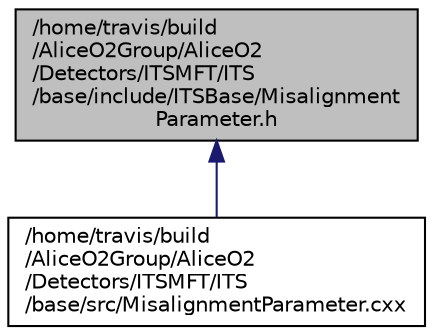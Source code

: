digraph "/home/travis/build/AliceO2Group/AliceO2/Detectors/ITSMFT/ITS/base/include/ITSBase/MisalignmentParameter.h"
{
 // INTERACTIVE_SVG=YES
  bgcolor="transparent";
  edge [fontname="Helvetica",fontsize="10",labelfontname="Helvetica",labelfontsize="10"];
  node [fontname="Helvetica",fontsize="10",shape=record];
  Node1 [label="/home/travis/build\l/AliceO2Group/AliceO2\l/Detectors/ITSMFT/ITS\l/base/include/ITSBase/Misalignment\lParameter.h",height=0.2,width=0.4,color="black", fillcolor="grey75", style="filled", fontcolor="black"];
  Node1 -> Node2 [dir="back",color="midnightblue",fontsize="10",style="solid",fontname="Helvetica"];
  Node2 [label="/home/travis/build\l/AliceO2Group/AliceO2\l/Detectors/ITSMFT/ITS\l/base/src/MisalignmentParameter.cxx",height=0.2,width=0.4,color="black",URL="$d5/de7/MisalignmentParameter_8cxx.html",tooltip="Implementation of the MisalignmentParameter class. "];
}

